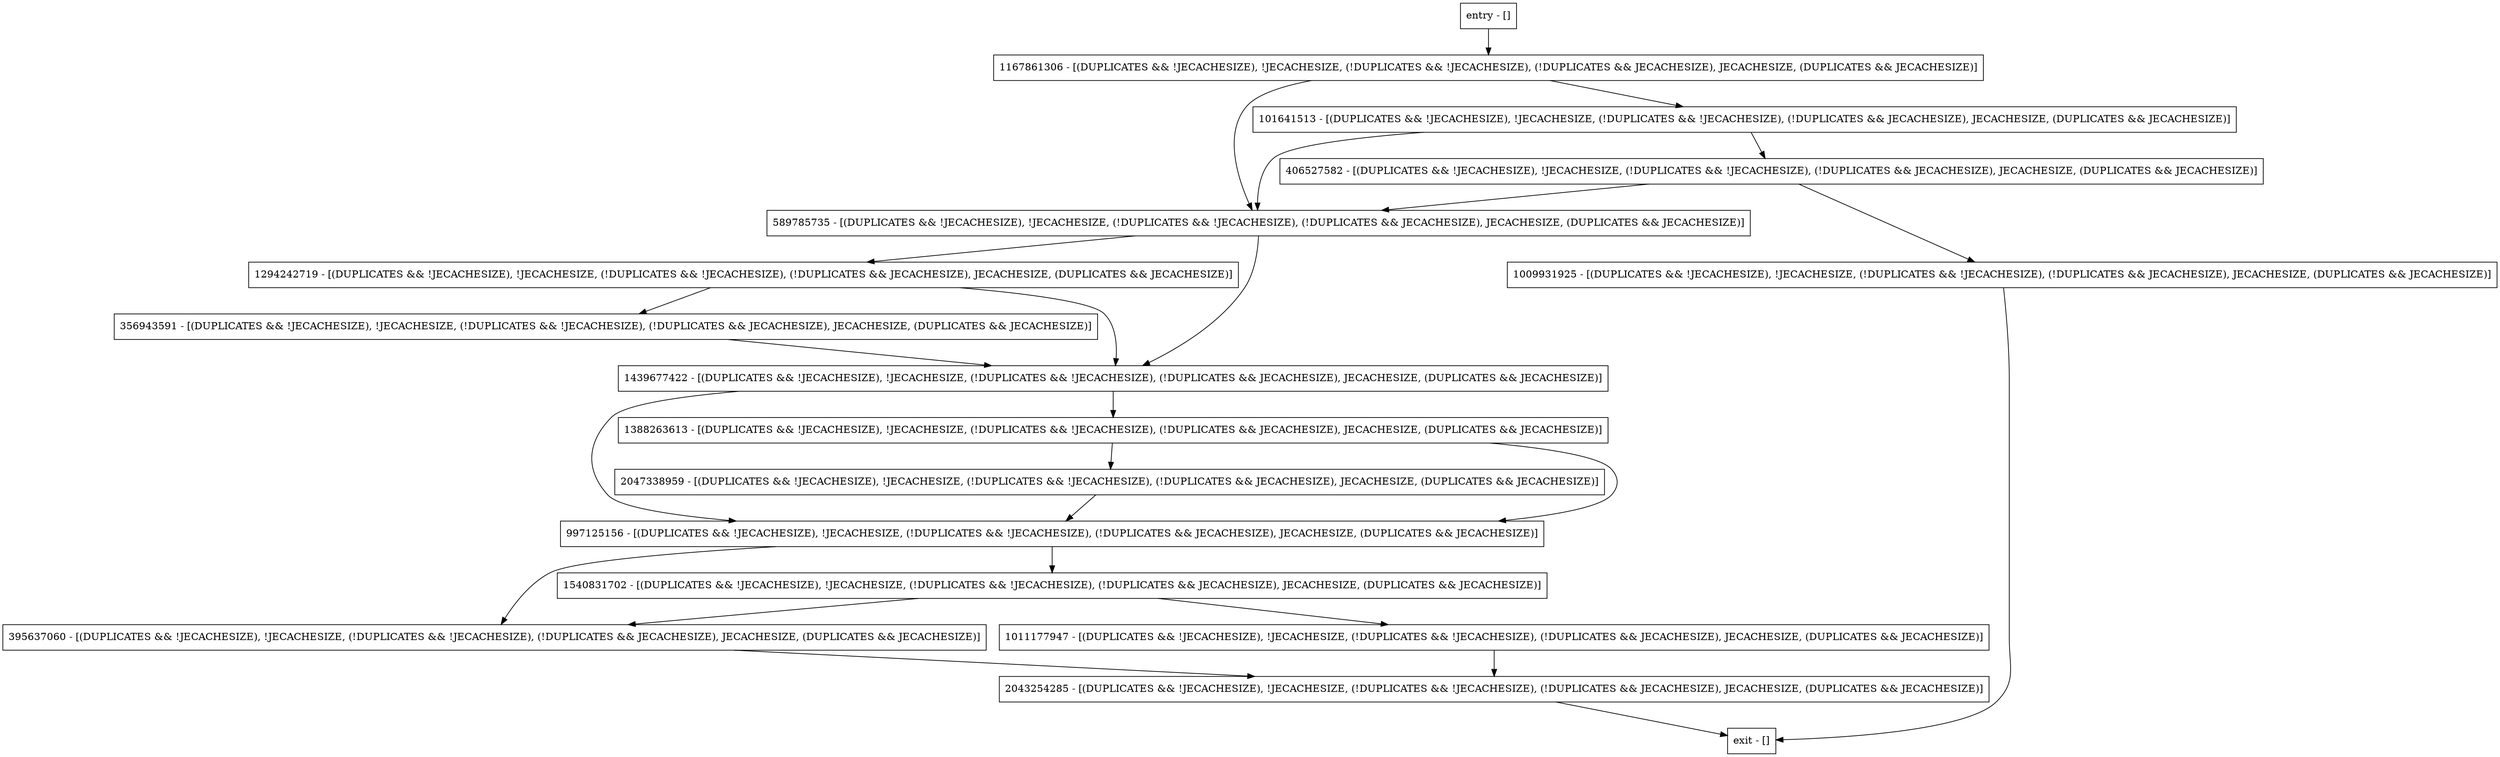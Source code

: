 digraph getReadableLocker {
node [shape=record];
356943591 [label="356943591 - [(DUPLICATES && !JECACHESIZE), !JECACHESIZE, (!DUPLICATES && !JECACHESIZE), (!DUPLICATES && JECACHESIZE), JECACHESIZE, (DUPLICATES && JECACHESIZE)]"];
395637060 [label="395637060 - [(DUPLICATES && !JECACHESIZE), !JECACHESIZE, (!DUPLICATES && !JECACHESIZE), (!DUPLICATES && JECACHESIZE), JECACHESIZE, (DUPLICATES && JECACHESIZE)]"];
589785735 [label="589785735 - [(DUPLICATES && !JECACHESIZE), !JECACHESIZE, (!DUPLICATES && !JECACHESIZE), (!DUPLICATES && JECACHESIZE), JECACHESIZE, (DUPLICATES && JECACHESIZE)]"];
1009931925 [label="1009931925 - [(DUPLICATES && !JECACHESIZE), !JECACHESIZE, (!DUPLICATES && !JECACHESIZE), (!DUPLICATES && JECACHESIZE), JECACHESIZE, (DUPLICATES && JECACHESIZE)]"];
1011177947 [label="1011177947 - [(DUPLICATES && !JECACHESIZE), !JECACHESIZE, (!DUPLICATES && !JECACHESIZE), (!DUPLICATES && JECACHESIZE), JECACHESIZE, (DUPLICATES && JECACHESIZE)]"];
2043254285 [label="2043254285 - [(DUPLICATES && !JECACHESIZE), !JECACHESIZE, (!DUPLICATES && !JECACHESIZE), (!DUPLICATES && JECACHESIZE), JECACHESIZE, (DUPLICATES && JECACHESIZE)]"];
101641513 [label="101641513 - [(DUPLICATES && !JECACHESIZE), !JECACHESIZE, (!DUPLICATES && !JECACHESIZE), (!DUPLICATES && JECACHESIZE), JECACHESIZE, (DUPLICATES && JECACHESIZE)]"];
entry [label="entry - []"];
exit [label="exit - []"];
1294242719 [label="1294242719 - [(DUPLICATES && !JECACHESIZE), !JECACHESIZE, (!DUPLICATES && !JECACHESIZE), (!DUPLICATES && JECACHESIZE), JECACHESIZE, (DUPLICATES && JECACHESIZE)]"];
1540831702 [label="1540831702 - [(DUPLICATES && !JECACHESIZE), !JECACHESIZE, (!DUPLICATES && !JECACHESIZE), (!DUPLICATES && JECACHESIZE), JECACHESIZE, (DUPLICATES && JECACHESIZE)]"];
406527582 [label="406527582 - [(DUPLICATES && !JECACHESIZE), !JECACHESIZE, (!DUPLICATES && !JECACHESIZE), (!DUPLICATES && JECACHESIZE), JECACHESIZE, (DUPLICATES && JECACHESIZE)]"];
2047338959 [label="2047338959 - [(DUPLICATES && !JECACHESIZE), !JECACHESIZE, (!DUPLICATES && !JECACHESIZE), (!DUPLICATES && JECACHESIZE), JECACHESIZE, (DUPLICATES && JECACHESIZE)]"];
997125156 [label="997125156 - [(DUPLICATES && !JECACHESIZE), !JECACHESIZE, (!DUPLICATES && !JECACHESIZE), (!DUPLICATES && JECACHESIZE), JECACHESIZE, (DUPLICATES && JECACHESIZE)]"];
1388263613 [label="1388263613 - [(DUPLICATES && !JECACHESIZE), !JECACHESIZE, (!DUPLICATES && !JECACHESIZE), (!DUPLICATES && JECACHESIZE), JECACHESIZE, (DUPLICATES && JECACHESIZE)]"];
1167861306 [label="1167861306 - [(DUPLICATES && !JECACHESIZE), !JECACHESIZE, (!DUPLICATES && !JECACHESIZE), (!DUPLICATES && JECACHESIZE), JECACHESIZE, (DUPLICATES && JECACHESIZE)]"];
1439677422 [label="1439677422 - [(DUPLICATES && !JECACHESIZE), !JECACHESIZE, (!DUPLICATES && !JECACHESIZE), (!DUPLICATES && JECACHESIZE), JECACHESIZE, (DUPLICATES && JECACHESIZE)]"];
entry;
exit;
356943591 -> 1439677422;
395637060 -> 2043254285;
589785735 -> 1294242719;
589785735 -> 1439677422;
1009931925 -> exit;
1011177947 -> 2043254285;
2043254285 -> exit;
101641513 -> 589785735;
101641513 -> 406527582;
entry -> 1167861306;
1294242719 -> 356943591;
1294242719 -> 1439677422;
1540831702 -> 395637060;
1540831702 -> 1011177947;
406527582 -> 589785735;
406527582 -> 1009931925;
2047338959 -> 997125156;
997125156 -> 395637060;
997125156 -> 1540831702;
1388263613 -> 2047338959;
1388263613 -> 997125156;
1167861306 -> 589785735;
1167861306 -> 101641513;
1439677422 -> 997125156;
1439677422 -> 1388263613;
}
